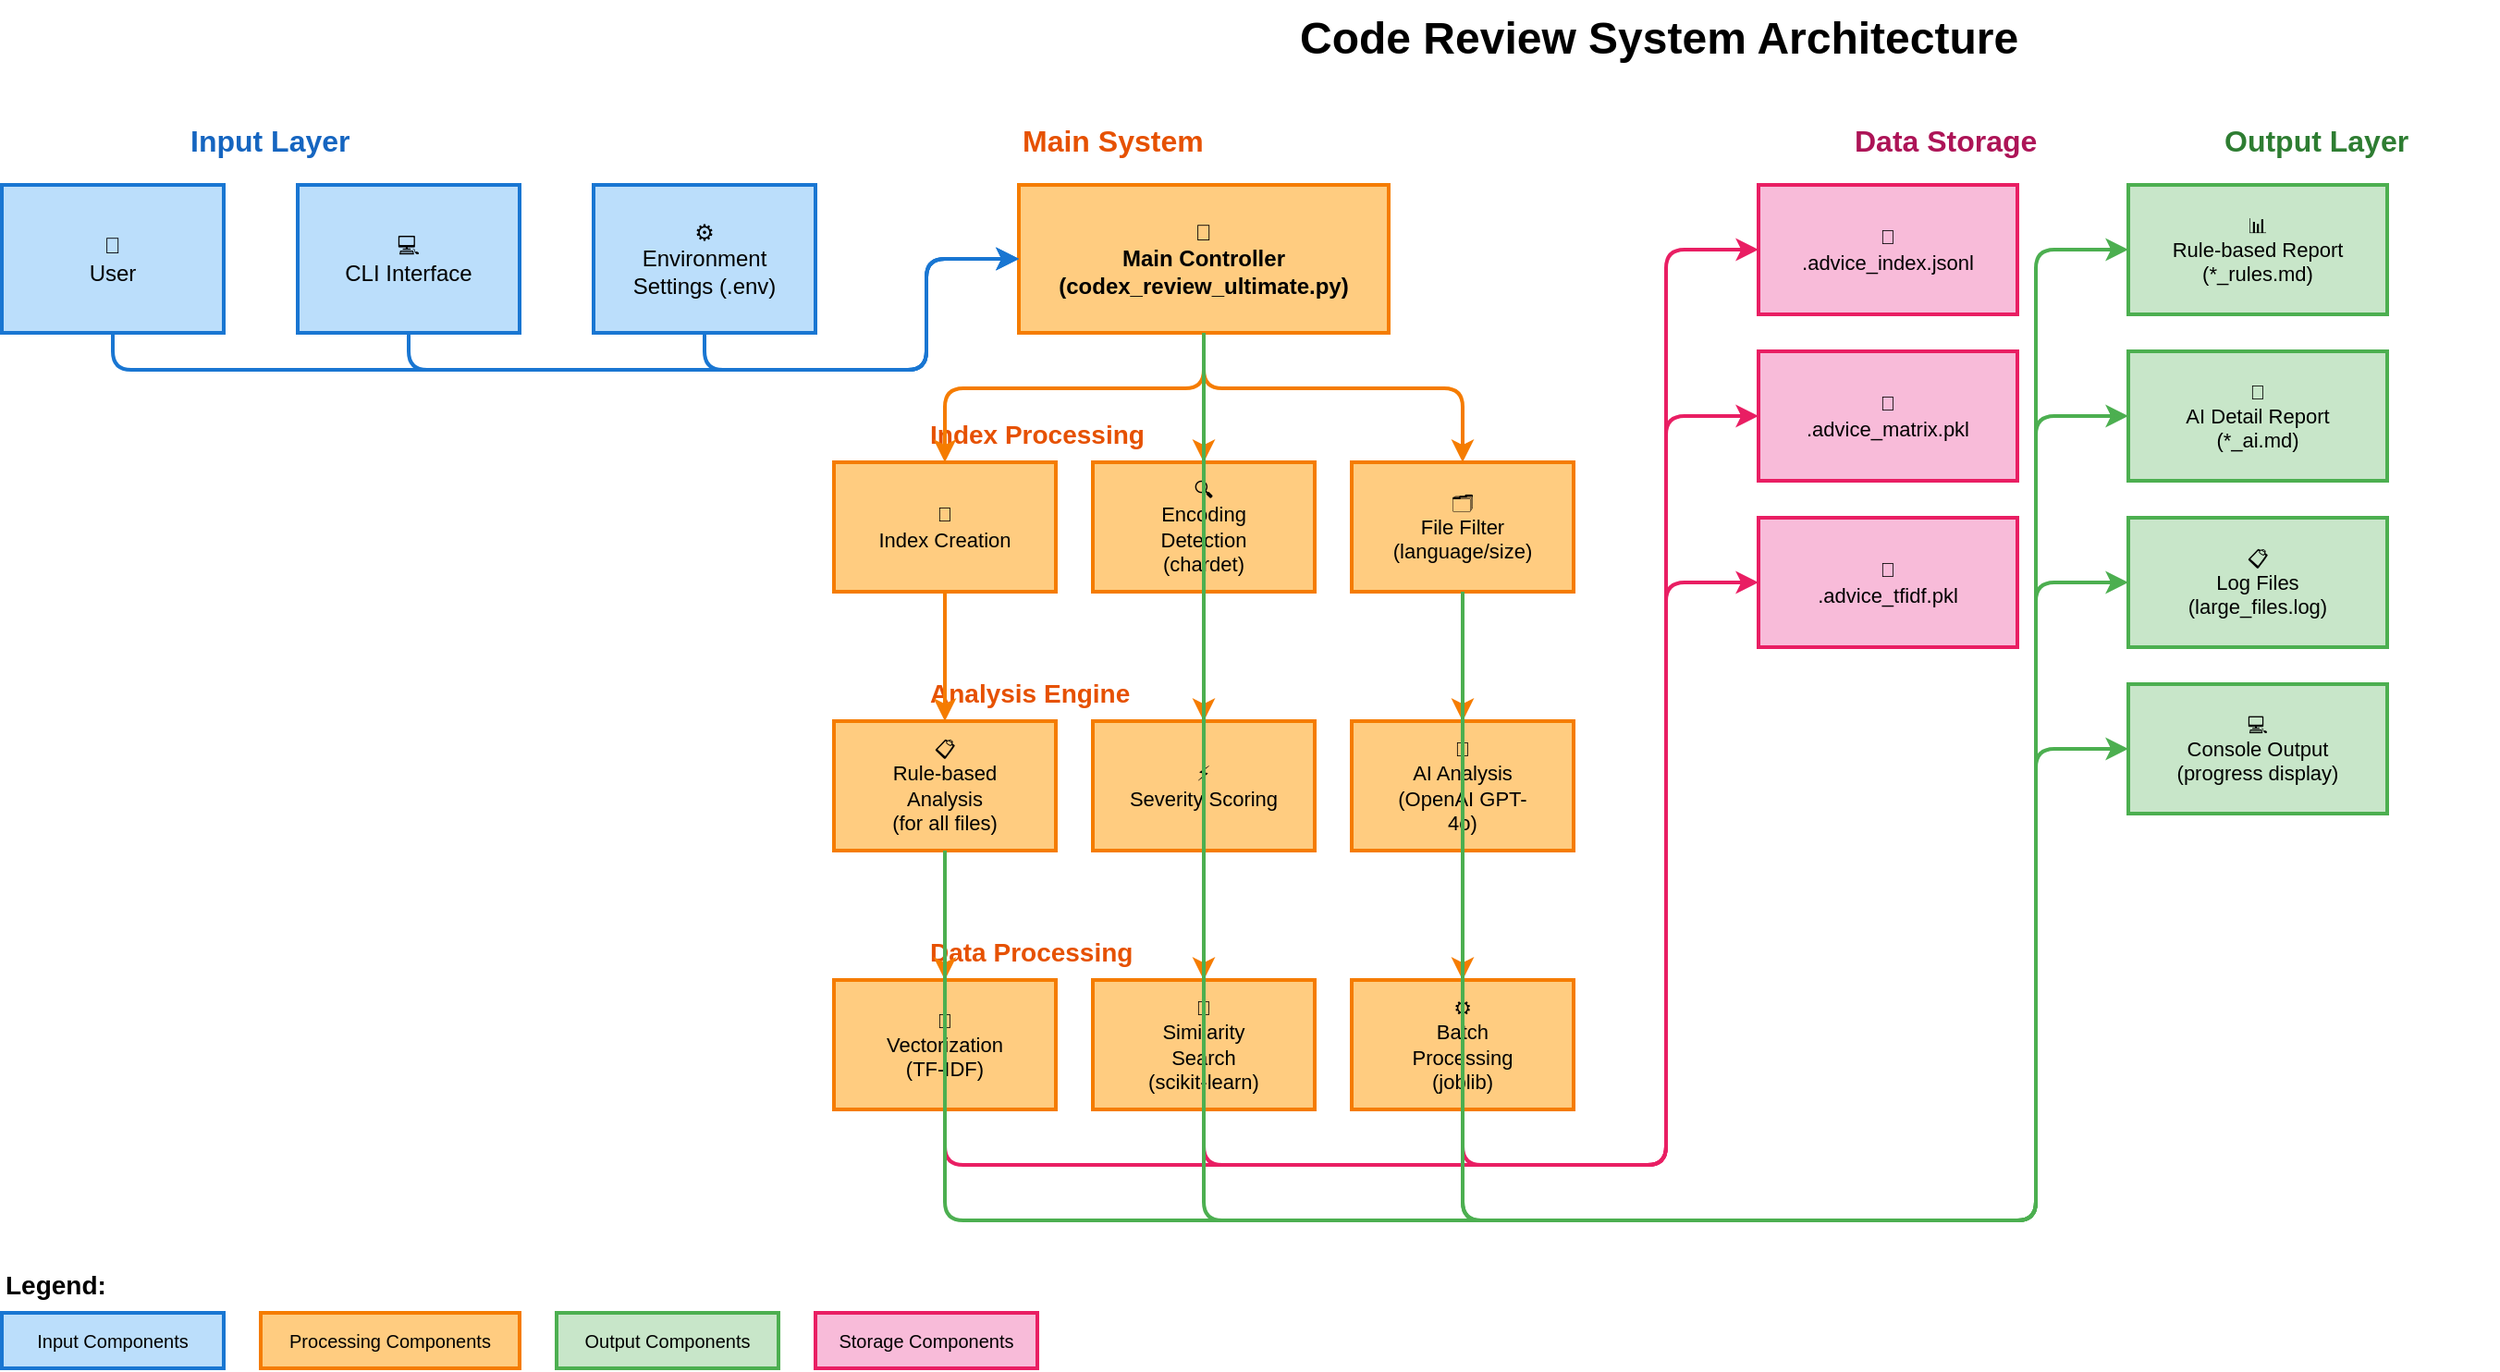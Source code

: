 <?xml version="1.0" encoding="UTF-8"?>
<mxfile type="device">
  <diagram name="Code Review System Architecture">
    <mxGraphModel dx="2400" dy="1600" grid="1" gridSize="10" background="#ffffff">
      <root>
        <mxCell id="0" />
        <mxCell id="1" parent="0" />

        <!-- Title -->
        <mxCell id="title" value="Code Review System Architecture" style="text;html=1;fontSize=24;fontStyle=1;fontColor=#000000" vertex="1" parent="1">
          <mxGeometry x="800" y="20" width="400" height="40" as="geometry" />
        </mxCell>

        <!-- Input Layer Header -->
        <mxCell id="inputHeader" value="Input Layer" style="text;html=1;fontSize=16;fontStyle=1;fontColor=#1565c0" vertex="1" parent="1">
          <mxGeometry x="200" y="80" width="150" height="30" as="geometry" />
        </mxCell>

        <!-- Input Components (Blue) -->
        <mxCell id="user" value="👤&#xa;User" style="rounded=0;whiteSpace=wrap;html=1;spacing=10;spacingTop=10;spacingLeft=10;spacingRight=10;spacingBottom=10;fillColor=#bbdefb;strokeColor=#1976d2;fontColor=#000000;strokeWidth=2;fontSize=12" vertex="1" parent="1">
          <mxGeometry x="100" y="120" width="120" height="80" as="geometry" />
        </mxCell>

        <mxCell id="cli" value="💻&#xa;CLI Interface" style="rounded=0;whiteSpace=wrap;html=1;spacing=10;spacingTop=10;spacingLeft=10;spacingRight=10;spacingBottom=10;fillColor=#bbdefb;strokeColor=#1976d2;fontColor=#000000;strokeWidth=2;fontSize=12" vertex="1" parent="1">
          <mxGeometry x="260" y="120" width="120" height="80" as="geometry" />
        </mxCell>

        <mxCell id="envSettings" value="⚙️&#xa;Environment&#xa;Settings (.env)" style="rounded=0;whiteSpace=wrap;html=1;spacing=10;spacingTop=10;spacingLeft=10;spacingRight=10;spacingBottom=10;fillColor=#bbdefb;strokeColor=#1976d2;fontColor=#000000;strokeWidth=2;fontSize=12" vertex="1" parent="1">
          <mxGeometry x="420" y="120" width="120" height="80" as="geometry" />
        </mxCell>

        <!-- Main System Header -->
        <mxCell id="mainHeader" value="Main System" style="text;html=1;fontSize=16;fontStyle=1;fontColor=#e65100" vertex="1" parent="1">
          <mxGeometry x="650" y="80" width="150" height="30" as="geometry" />
        </mxCell>

        <!-- Main Controller (Orange) -->
        <mxCell id="mainController" value="🎯&#xa;Main Controller&#xa;(codex_review_ultimate.py)" style="rounded=0;whiteSpace=wrap;html=1;spacing=10;spacingTop=10;spacingLeft=10;spacingRight=10;spacingBottom=10;fillColor=#ffcc80;strokeColor=#f57c00;fontColor=#000000;strokeWidth=2;fontSize=12;fontStyle=1" vertex="1" parent="1">
          <mxGeometry x="650" y="120" width="200" height="80" as="geometry" />
        </mxCell>

        <!-- Index Processing Section -->
        <mxCell id="indexHeader" value="Index Processing" style="text;html=1;fontSize=14;fontStyle=1;fontColor=#e65100" vertex="1" parent="1">
          <mxGeometry x="600" y="240" width="150" height="25" as="geometry" />
        </mxCell>

        <mxCell id="indexCreation" value="📄&#xa;Index Creation" style="rounded=0;whiteSpace=wrap;html=1;spacing=10;spacingTop=10;spacingLeft=10;spacingRight=10;spacingBottom=10;fillColor=#ffcc80;strokeColor=#f57c00;fontColor=#000000;strokeWidth=2;fontSize=11" vertex="1" parent="1">
          <mxGeometry x="550" y="270" width="120" height="70" as="geometry" />
        </mxCell>

        <mxCell id="encodingDetect" value="🔍&#xa;Encoding Detection&#xa;(chardet)" style="rounded=0;whiteSpace=wrap;html=1;spacing=10;spacingTop=10;spacingLeft=10;spacingRight=10;spacingBottom=10;fillColor=#ffcc80;strokeColor=#f57c00;fontColor=#000000;strokeWidth=2;fontSize=11" vertex="1" parent="1">
          <mxGeometry x="690" y="270" width="120" height="70" as="geometry" />
        </mxCell>

        <mxCell id="fileFilter" value="🗂️&#xa;File Filter&#xa;(language/size)" style="rounded=0;whiteSpace=wrap;html=1;spacing=10;spacingTop=10;spacingLeft=10;spacingRight=10;spacingBottom=10;fillColor=#ffcc80;strokeColor=#f57c00;fontColor=#000000;strokeWidth=2;fontSize=11" vertex="1" parent="1">
          <mxGeometry x="830" y="270" width="120" height="70" as="geometry" />
        </mxCell>

        <!-- Analysis Engine Section -->
        <mxCell id="analysisHeader" value="Analysis Engine" style="text;html=1;fontSize=14;fontStyle=1;fontColor=#e65100" vertex="1" parent="1">
          <mxGeometry x="600" y="380" width="150" height="25" as="geometry" />
        </mxCell>

        <mxCell id="ruleAnalysis" value="📋&#xa;Rule-based Analysis&#xa;(for all files)" style="rounded=0;whiteSpace=wrap;html=1;spacing=10;spacingTop=10;spacingLeft=10;spacingRight=10;spacingBottom=10;fillColor=#ffcc80;strokeColor=#f57c00;fontColor=#000000;strokeWidth=2;fontSize=11" vertex="1" parent="1">
          <mxGeometry x="550" y="410" width="120" height="70" as="geometry" />
        </mxCell>

        <mxCell id="severityScore" value="⚡&#xa;Severity Scoring" style="rounded=0;whiteSpace=wrap;html=1;spacing=10;spacingTop=10;spacingLeft=10;spacingRight=10;spacingBottom=10;fillColor=#ffcc80;strokeColor=#f57c00;fontColor=#000000;strokeWidth=2;fontSize=11" vertex="1" parent="1">
          <mxGeometry x="690" y="410" width="120" height="70" as="geometry" />
        </mxCell>

        <mxCell id="aiAnalysis" value="🤖&#xa;AI Analysis&#xa;(OpenAI GPT-4o)" style="rounded=0;whiteSpace=wrap;html=1;spacing=10;spacingTop=10;spacingLeft=10;spacingRight=10;spacingBottom=10;fillColor=#ffcc80;strokeColor=#f57c00;fontColor=#000000;strokeWidth=2;fontSize=11" vertex="1" parent="1">
          <mxGeometry x="830" y="410" width="120" height="70" as="geometry" />
        </mxCell>

        <!-- Data Processing Section -->
        <mxCell id="dataHeader" value="Data Processing" style="text;html=1;fontSize=14;fontStyle=1;fontColor=#e65100" vertex="1" parent="1">
          <mxGeometry x="600" y="520" width="150" height="25" as="geometry" />
        </mxCell>

        <mxCell id="vectorization" value="🧮&#xa;Vectorization&#xa;(TF-IDF)" style="rounded=0;whiteSpace=wrap;html=1;spacing=10;spacingTop=10;spacingLeft=10;spacingRight=10;spacingBottom=10;fillColor=#ffcc80;strokeColor=#f57c00;fontColor=#000000;strokeWidth=2;fontSize=11" vertex="1" parent="1">
          <mxGeometry x="550" y="550" width="120" height="70" as="geometry" />
        </mxCell>

        <mxCell id="similarity" value="🔎&#xa;Similarity Search&#xa;(scikit-learn)" style="rounded=0;whiteSpace=wrap;html=1;spacing=10;spacingTop=10;spacingLeft=10;spacingRight=10;spacingBottom=10;fillColor=#ffcc80;strokeColor=#f57c00;fontColor=#000000;strokeWidth=2;fontSize=11" vertex="1" parent="1">
          <mxGeometry x="690" y="550" width="120" height="70" as="geometry" />
        </mxCell>

        <mxCell id="batchProcess" value="⚙️&#xa;Batch Processing&#xa;(joblib)" style="rounded=0;whiteSpace=wrap;html=1;spacing=10;spacingTop=10;spacingLeft=10;spacingRight=10;spacingBottom=10;fillColor=#ffcc80;strokeColor=#f57c00;fontColor=#000000;strokeWidth=2;fontSize=11" vertex="1" parent="1">
          <mxGeometry x="830" y="550" width="120" height="70" as="geometry" />
        </mxCell>

        <!-- Data Storage Header -->
        <mxCell id="storageHeader" value="Data Storage" style="text;html=1;fontSize=16;fontStyle=1;fontColor=#ad1457" vertex="1" parent="1">
          <mxGeometry x="1100" y="80" width="150" height="30" as="geometry" />
        </mxCell>

        <!-- Data Storage Components (Pink) -->
        <mxCell id="adviceIndex" value="💾&#xa;.advice_index.jsonl" style="rounded=0;whiteSpace=wrap;html=1;spacing=10;spacingTop=10;spacingLeft=10;spacingRight=10;spacingBottom=10;fillColor=#f8bbd9;strokeColor=#e91e63;fontColor=#000000;strokeWidth=2;fontSize=11" vertex="1" parent="1">
          <mxGeometry x="1050" y="120" width="140" height="70" as="geometry" />
        </mxCell>

        <mxCell id="adviceMatrix" value="💾&#xa;.advice_matrix.pkl" style="rounded=0;whiteSpace=wrap;html=1;spacing=10;spacingTop=10;spacingLeft=10;spacingRight=10;spacingBottom=10;fillColor=#f8bbd9;strokeColor=#e91e63;fontColor=#000000;strokeWidth=2;fontSize=11" vertex="1" parent="1">
          <mxGeometry x="1050" y="210" width="140" height="70" as="geometry" />
        </mxCell>

        <mxCell id="adviceTfidf" value="💾&#xa;.advice_tfidf.pkl" style="rounded=0;whiteSpace=wrap;html=1;spacing=10;spacingTop=10;spacingLeft=10;spacingRight=10;spacingBottom=10;fillColor=#f8bbd9;strokeColor=#e91e63;fontColor=#000000;strokeWidth=2;fontSize=11" vertex="1" parent="1">
          <mxGeometry x="1050" y="300" width="140" height="70" as="geometry" />
        </mxCell>

        <!-- Output Layer Header -->
        <mxCell id="outputHeader" value="Output Layer" style="text;html=1;fontSize=16;fontStyle=1;fontColor=#2e7d32" vertex="1" parent="1">
          <mxGeometry x="1300" y="80" width="150" height="30" as="geometry" />
        </mxCell>

        <!-- Output Components (Green) -->
        <mxCell id="ruleReport" value="📊&#xa;Rule-based Report&#xa;(*_rules.md)" style="rounded=0;whiteSpace=wrap;html=1;spacing=10;spacingTop=10;spacingLeft=10;spacingRight=10;spacingBottom=10;fillColor=#c8e6c9;strokeColor=#4caf50;fontColor=#000000;strokeWidth=2;fontSize=11" vertex="1" parent="1">
          <mxGeometry x="1250" y="120" width="140" height="70" as="geometry" />
        </mxCell>

        <mxCell id="aiReport" value="🤖&#xa;AI Detail Report&#xa;(*_ai.md)" style="rounded=0;whiteSpace=wrap;html=1;spacing=10;spacingTop=10;spacingLeft=10;spacingRight=10;spacingBottom=10;fillColor=#c8e6c9;strokeColor=#4caf50;fontColor=#000000;strokeWidth=2;fontSize=11" vertex="1" parent="1">
          <mxGeometry x="1250" y="210" width="140" height="70" as="geometry" />
        </mxCell>

        <mxCell id="logFiles" value="📋&#xa;Log Files&#xa;(large_files.log)" style="rounded=0;whiteSpace=wrap;html=1;spacing=10;spacingTop=10;spacingLeft=10;spacingRight=10;spacingBottom=10;fillColor=#c8e6c9;strokeColor=#4caf50;fontColor=#000000;strokeWidth=2;fontSize=11" vertex="1" parent="1">
          <mxGeometry x="1250" y="300" width="140" height="70" as="geometry" />
        </mxCell>

        <mxCell id="consoleOutput" value="💻&#xa;Console Output&#xa;(progress display)" style="rounded=0;whiteSpace=wrap;html=1;spacing=10;spacingTop=10;spacingLeft=10;spacingRight=10;spacingBottom=10;fillColor=#c8e6c9;strokeColor=#4caf50;fontColor=#000000;strokeWidth=2;fontSize=11" vertex="1" parent="1">
          <mxGeometry x="1250" y="390" width="140" height="70" as="geometry" />
        </mxCell>

        <!-- Data Flow Arrows -->

        <!-- Input to Main Controller -->
        <mxCell id="flow1" value="" style="endArrow=classic;html=1;strokeColor=#1976d2;strokeWidth=2;edgeStyle=orthogonalEdgeStyle" edge="1" parent="1" source="user" target="mainController">
          <mxGeometry relative="1" as="geometry">
            <Array as="points">
              <mxPoint x="160" y="220" />
              <mxPoint x="600" y="220" />
              <mxPoint x="600" y="160" />
            </Array>
          </mxGeometry>
        </mxCell>

        <mxCell id="flow2" value="" style="endArrow=classic;html=1;strokeColor=#1976d2;strokeWidth=2;edgeStyle=orthogonalEdgeStyle" edge="1" parent="1" source="cli" target="mainController">
          <mxGeometry relative="1" as="geometry">
            <Array as="points">
              <mxPoint x="320" y="220" />
              <mxPoint x="600" y="220" />
              <mxPoint x="600" y="160" />
            </Array>
          </mxGeometry>
        </mxCell>

        <mxCell id="flow3" value="" style="endArrow=classic;html=1;strokeColor=#1976d2;strokeWidth=2;edgeStyle=orthogonalEdgeStyle" edge="1" parent="1" source="envSettings" target="mainController">
          <mxGeometry relative="1" as="geometry">
            <Array as="points">
              <mxPoint x="480" y="220" />
              <mxPoint x="600" y="220" />
              <mxPoint x="600" y="160" />
            </Array>
          </mxGeometry>
        </mxCell>

        <!-- Main Controller to Index Processing -->
        <mxCell id="flow4" value="" style="endArrow=classic;html=1;strokeColor=#f57c00;strokeWidth=2;edgeStyle=orthogonalEdgeStyle" edge="1" parent="1" source="mainController" target="indexCreation">
          <mxGeometry relative="1" as="geometry">
            <Array as="points">
              <mxPoint x="750" y="230" />
              <mxPoint x="610" y="230" />
            </Array>
          </mxGeometry>
        </mxCell>

        <mxCell id="flow5" value="" style="endArrow=classic;html=1;strokeColor=#f57c00;strokeWidth=2;edgeStyle=orthogonalEdgeStyle" edge="1" parent="1" source="mainController" target="encodingDetect">
          <mxGeometry relative="1" as="geometry">
            <Array as="points">
              <mxPoint x="750" y="230" />
            </Array>
          </mxGeometry>
        </mxCell>

        <mxCell id="flow6" value="" style="endArrow=classic;html=1;strokeColor=#f57c00;strokeWidth=2;edgeStyle=orthogonalEdgeStyle" edge="1" parent="1" source="mainController" target="fileFilter">
          <mxGeometry relative="1" as="geometry">
            <Array as="points">
              <mxPoint x="750" y="230" />
              <mxPoint x="890" y="230" />
            </Array>
          </mxGeometry>
        </mxCell>

        <!-- Index Processing to Analysis Engine -->
        <mxCell id="flow7" value="" style="endArrow=classic;html=1;strokeColor=#f57c00;strokeWidth=2;edgeStyle=orthogonalEdgeStyle" edge="1" parent="1" source="indexCreation" target="ruleAnalysis">
          <mxGeometry relative="1" as="geometry">
            <Array as="points">
              <mxPoint x="610" y="370" />
            </Array>
          </mxGeometry>
        </mxCell>

        <mxCell id="flow8" value="" style="endArrow=classic;html=1;strokeColor=#f57c00;strokeWidth=2;edgeStyle=orthogonalEdgeStyle" edge="1" parent="1" source="encodingDetect" target="severityScore">
          <mxGeometry relative="1" as="geometry">
            <Array as="points">
              <mxPoint x="750" y="370" />
            </Array>
          </mxGeometry>
        </mxCell>

        <mxCell id="flow9" value="" style="endArrow=classic;html=1;strokeColor=#f57c00;strokeWidth=2;edgeStyle=orthogonalEdgeStyle" edge="1" parent="1" source="fileFilter" target="aiAnalysis">
          <mxGeometry relative="1" as="geometry">
            <Array as="points">
              <mxPoint x="890" y="370" />
            </Array>
          </mxGeometry>
        </mxCell>

        <!-- Analysis Engine to Data Processing -->
        <mxCell id="flow10" value="" style="endArrow=classic;html=1;strokeColor=#f57c00;strokeWidth=2;edgeStyle=orthogonalEdgeStyle" edge="1" parent="1" source="ruleAnalysis" target="vectorization">
          <mxGeometry relative="1" as="geometry">
            <Array as="points">
              <mxPoint x="610" y="510" />
            </Array>
          </mxGeometry>
        </mxCell>

        <mxCell id="flow11" value="" style="endArrow=classic;html=1;strokeColor=#f57c00;strokeWidth=2;edgeStyle=orthogonalEdgeStyle" edge="1" parent="1" source="severityScore" target="similarity">
          <mxGeometry relative="1" as="geometry">
            <Array as="points">
              <mxPoint x="750" y="510" />
            </Array>
          </mxGeometry>
        </mxCell>

        <mxCell id="flow12" value="" style="endArrow=classic;html=1;strokeColor=#f57c00;strokeWidth=2;edgeStyle=orthogonalEdgeStyle" edge="1" parent="1" source="aiAnalysis" target="batchProcess">
          <mxGeometry relative="1" as="geometry">
            <Array as="points">
              <mxPoint x="890" y="510" />
            </Array>
          </mxGeometry>
        </mxCell>

        <!-- Data Processing to Storage -->
        <mxCell id="flow13" value="" style="endArrow=classic;html=1;strokeColor=#e91e63;strokeWidth=2;edgeStyle=orthogonalEdgeStyle" edge="1" parent="1" source="vectorization" target="adviceIndex">
          <mxGeometry relative="1" as="geometry">
            <Array as="points">
              <mxPoint x="610" y="650" />
              <mxPoint x="1000" y="650" />
              <mxPoint x="1000" y="155" />
            </Array>
          </mxGeometry>
        </mxCell>

        <mxCell id="flow14" value="" style="endArrow=classic;html=1;strokeColor=#e91e63;strokeWidth=2;edgeStyle=orthogonalEdgeStyle" edge="1" parent="1" source="similarity" target="adviceMatrix">
          <mxGeometry relative="1" as="geometry">
            <Array as="points">
              <mxPoint x="750" y="650" />
              <mxPoint x="1000" y="650" />
              <mxPoint x="1000" y="245" />
            </Array>
          </mxGeometry>
        </mxCell>

        <mxCell id="flow15" value="" style="endArrow=classic;html=1;strokeColor=#e91e63;strokeWidth=2;edgeStyle=orthogonalEdgeStyle" edge="1" parent="1" source="batchProcess" target="adviceTfidf">
          <mxGeometry relative="1" as="geometry">
            <Array as="points">
              <mxPoint x="890" y="650" />
              <mxPoint x="1000" y="650" />
              <mxPoint x="1000" y="335" />
            </Array>
          </mxGeometry>
        </mxCell>

        <!-- Processing to Output -->
        <mxCell id="flow16" value="" style="endArrow=classic;html=1;strokeColor=#4caf50;strokeWidth=2;edgeStyle=orthogonalEdgeStyle" edge="1" parent="1" source="ruleAnalysis" target="ruleReport">
          <mxGeometry relative="1" as="geometry">
            <Array as="points">
              <mxPoint x="610" y="680" />
              <mxPoint x="1200" y="680" />
              <mxPoint x="1200" y="155" />
            </Array>
          </mxGeometry>
        </mxCell>

        <mxCell id="flow17" value="" style="endArrow=classic;html=1;strokeColor=#4caf50;strokeWidth=2;edgeStyle=orthogonalEdgeStyle" edge="1" parent="1" source="aiAnalysis" target="aiReport">
          <mxGeometry relative="1" as="geometry">
            <Array as="points">
              <mxPoint x="890" y="680" />
              <mxPoint x="1200" y="680" />
              <mxPoint x="1200" y="245" />
            </Array>
          </mxGeometry>
        </mxCell>

        <mxCell id="flow18" value="" style="endArrow=classic;html=1;strokeColor=#4caf50;strokeWidth=2;edgeStyle=orthogonalEdgeStyle" edge="1" parent="1" source="fileFilter" target="logFiles">
          <mxGeometry relative="1" as="geometry">
            <Array as="points">
              <mxPoint x="890" y="680" />
              <mxPoint x="1200" y="680" />
              <mxPoint x="1200" y="335" />
            </Array>
          </mxGeometry>
        </mxCell>

        <mxCell id="flow19" value="" style="endArrow=classic;html=1;strokeColor=#4caf50;strokeWidth=2;edgeStyle=orthogonalEdgeStyle" edge="1" parent="1" source="mainController" target="consoleOutput">
          <mxGeometry relative="1" as="geometry">
            <Array as="points">
              <mxPoint x="750" y="680" />
              <mxPoint x="1200" y="680" />
              <mxPoint x="1200" y="425" />
            </Array>
          </mxGeometry>
        </mxCell>

        <!-- Legend -->
        <mxCell id="legendTitle" value="Legend:" style="text;html=1;fontSize=14;fontStyle=1;fontColor=#000000" vertex="1" parent="1">
          <mxGeometry x="100" y="700" width="80" height="25" as="geometry" />
        </mxCell>

        <mxCell id="legendInput" value="Input Components" style="rounded=0;whiteSpace=wrap;html=1;spacing=10;fillColor=#bbdefb;strokeColor=#1976d2;fontColor=#000000;strokeWidth=2;fontSize=10" vertex="1" parent="1">
          <mxGeometry x="100" y="730" width="120" height="30" as="geometry" />
        </mxCell>

        <mxCell id="legendProcess" value="Processing Components" style="rounded=0;whiteSpace=wrap;html=1;spacing=10;fillColor=#ffcc80;strokeColor=#f57c00;fontColor=#000000;strokeWidth=2;fontSize=10" vertex="1" parent="1">
          <mxGeometry x="240" y="730" width="140" height="30" as="geometry" />
        </mxCell>

        <mxCell id="legendOutput" value="Output Components" style="rounded=0;whiteSpace=wrap;html=1;spacing=10;fillColor=#c8e6c9;strokeColor=#4caf50;fontColor=#000000;strokeWidth=2;fontSize=10" vertex="1" parent="1">
          <mxGeometry x="400" y="730" width="120" height="30" as="geometry" />
        </mxCell>

        <mxCell id="legendStorage" value="Storage Components" style="rounded=0;whiteSpace=wrap;html=1;spacing=10;fillColor=#f8bbd9;strokeColor=#e91e63;fontColor=#000000;strokeWidth=2;fontSize=10" vertex="1" parent="1">
          <mxGeometry x="540" y="730" width="120" height="30" as="geometry" />
        </mxCell>

      </root>
    </mxGraphModel>
  </diagram>
</mxfile>